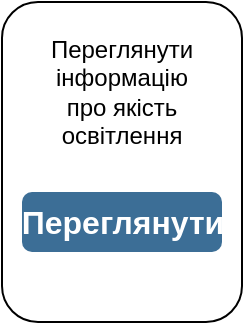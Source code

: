 <mxfile version="22.1.4" type="device">
  <diagram name="Страница — 1" id="27Dga72RAfMYqPkfEWNl">
    <mxGraphModel dx="1050" dy="539" grid="1" gridSize="10" guides="1" tooltips="1" connect="1" arrows="1" fold="1" page="1" pageScale="1" pageWidth="827" pageHeight="1169" math="0" shadow="0">
      <root>
        <mxCell id="0" />
        <mxCell id="1" parent="0" />
        <mxCell id="ewFjhbMQHwjGbqh-EtSD-12" value="" style="rounded=1;whiteSpace=wrap;html=1;" vertex="1" parent="1">
          <mxGeometry x="380" y="180" width="120" height="160" as="geometry" />
        </mxCell>
        <mxCell id="ewFjhbMQHwjGbqh-EtSD-13" value="Переглянути інформацію про якість освітлення" style="text;html=1;strokeColor=none;fillColor=none;align=center;verticalAlign=middle;whiteSpace=wrap;rounded=0;" vertex="1" parent="1">
          <mxGeometry x="410" y="210" width="60" height="30" as="geometry" />
        </mxCell>
        <mxCell id="ewFjhbMQHwjGbqh-EtSD-14" value="Переглянути" style="strokeWidth=1;shadow=0;dashed=0;align=center;html=1;shape=mxgraph.mockup.forms.rrect;rSize=5;strokeColor=none;fontColor=#ffffff;fillColor=#3C6E96;fontSize=16;fontStyle=1;" vertex="1" parent="1">
          <mxGeometry x="390" y="275" width="100" height="30" as="geometry" />
        </mxCell>
      </root>
    </mxGraphModel>
  </diagram>
</mxfile>
